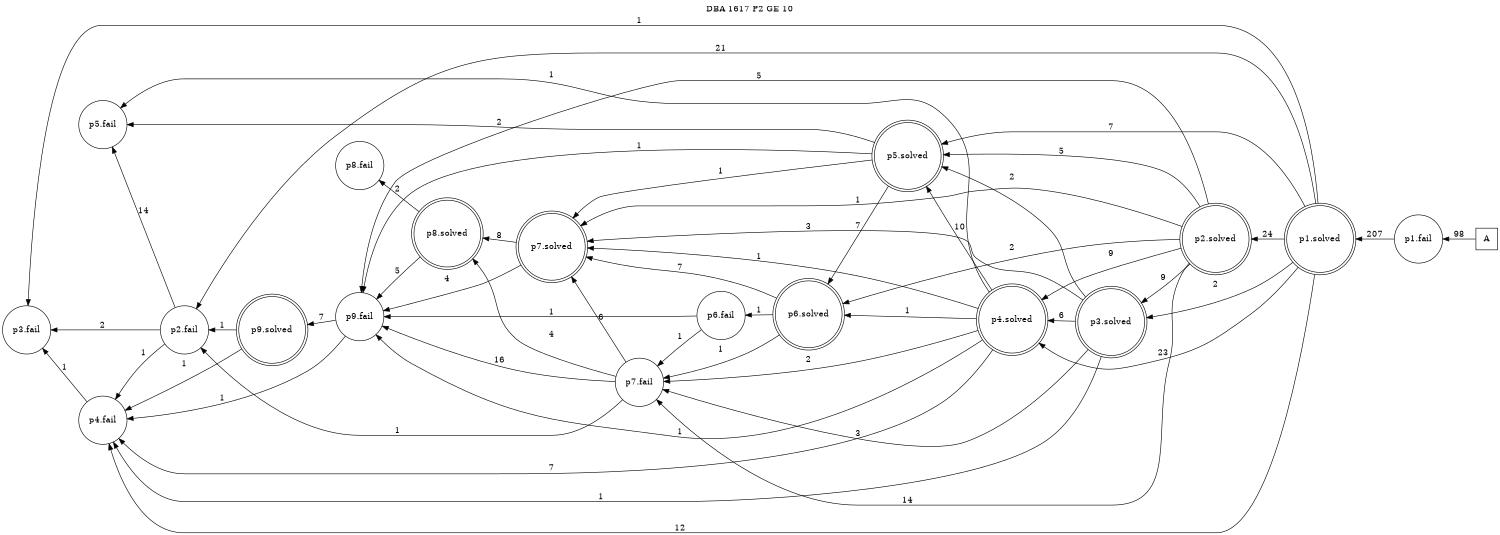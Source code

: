 digraph DBA_1617_P2_GE_10_GOOD {
labelloc="tl"
label= " DBA 1617 P2 GE 10 "
rankdir="RL";
graph [ size=" 10 , 10 !"]

"A" [shape="square" label="A"]
"p1.fail" [shape="circle" label="p1.fail"]
"p1.solved" [shape="doublecircle" label="p1.solved"]
"p2.fail" [shape="circle" label="p2.fail"]
"p3.fail" [shape="circle" label="p3.fail"]
"p4.fail" [shape="circle" label="p4.fail"]
"p5.fail" [shape="circle" label="p5.fail"]
"p2.solved" [shape="doublecircle" label="p2.solved"]
"p3.solved" [shape="doublecircle" label="p3.solved"]
"p4.solved" [shape="doublecircle" label="p4.solved"]
"p5.solved" [shape="doublecircle" label="p5.solved"]
"p6.solved" [shape="doublecircle" label="p6.solved"]
"p7.fail" [shape="circle" label="p7.fail"]
"p8.solved" [shape="doublecircle" label="p8.solved"]
"p9.fail" [shape="circle" label="p9.fail"]
"p9.solved" [shape="doublecircle" label="p9.solved"]
"p6.fail" [shape="circle" label="p6.fail"]
"p7.solved" [shape="doublecircle" label="p7.solved"]
"p8.fail" [shape="circle" label="p8.fail"]
"A" -> "p1.fail" [ label=98]
"p1.fail" -> "p1.solved" [ label=207]
"p1.solved" -> "p2.fail" [ label=21]
"p1.solved" -> "p3.fail" [ label=1]
"p1.solved" -> "p4.fail" [ label=12]
"p1.solved" -> "p2.solved" [ label=24]
"p1.solved" -> "p3.solved" [ label=2]
"p1.solved" -> "p4.solved" [ label=23]
"p1.solved" -> "p5.solved" [ label=7]
"p2.fail" -> "p3.fail" [ label=2]
"p2.fail" -> "p4.fail" [ label=1]
"p2.fail" -> "p5.fail" [ label=14]
"p4.fail" -> "p3.fail" [ label=1]
"p2.solved" -> "p3.solved" [ label=9]
"p2.solved" -> "p4.solved" [ label=9]
"p2.solved" -> "p5.solved" [ label=5]
"p2.solved" -> "p6.solved" [ label=2]
"p2.solved" -> "p7.fail" [ label=14]
"p2.solved" -> "p9.fail" [ label=5]
"p2.solved" -> "p7.solved" [ label=1]
"p3.solved" -> "p4.fail" [ label=1]
"p3.solved" -> "p4.solved" [ label=6]
"p3.solved" -> "p5.solved" [ label=2]
"p3.solved" -> "p7.fail" [ label=3]
"p3.solved" -> "p7.solved" [ label=3]
"p4.solved" -> "p4.fail" [ label=7]
"p4.solved" -> "p5.fail" [ label=1]
"p4.solved" -> "p5.solved" [ label=10]
"p4.solved" -> "p6.solved" [ label=1]
"p4.solved" -> "p7.fail" [ label=2]
"p4.solved" -> "p9.fail" [ label=1]
"p4.solved" -> "p7.solved" [ label=1]
"p5.solved" -> "p5.fail" [ label=2]
"p5.solved" -> "p6.solved" [ label=7]
"p5.solved" -> "p9.fail" [ label=1]
"p5.solved" -> "p7.solved" [ label=1]
"p6.solved" -> "p7.fail" [ label=1]
"p6.solved" -> "p6.fail" [ label=1]
"p6.solved" -> "p7.solved" [ label=7]
"p7.fail" -> "p2.fail" [ label=1]
"p7.fail" -> "p8.solved" [ label=4]
"p7.fail" -> "p9.fail" [ label=16]
"p7.fail" -> "p7.solved" [ label=6]
"p8.solved" -> "p9.fail" [ label=5]
"p8.solved" -> "p8.fail" [ label=2]
"p9.fail" -> "p4.fail" [ label=1]
"p9.fail" -> "p9.solved" [ label=7]
"p9.solved" -> "p2.fail" [ label=1]
"p9.solved" -> "p4.fail" [ label=1]
"p6.fail" -> "p7.fail" [ label=1]
"p6.fail" -> "p9.fail" [ label=1]
"p7.solved" -> "p8.solved" [ label=8]
"p7.solved" -> "p9.fail" [ label=4]
}
